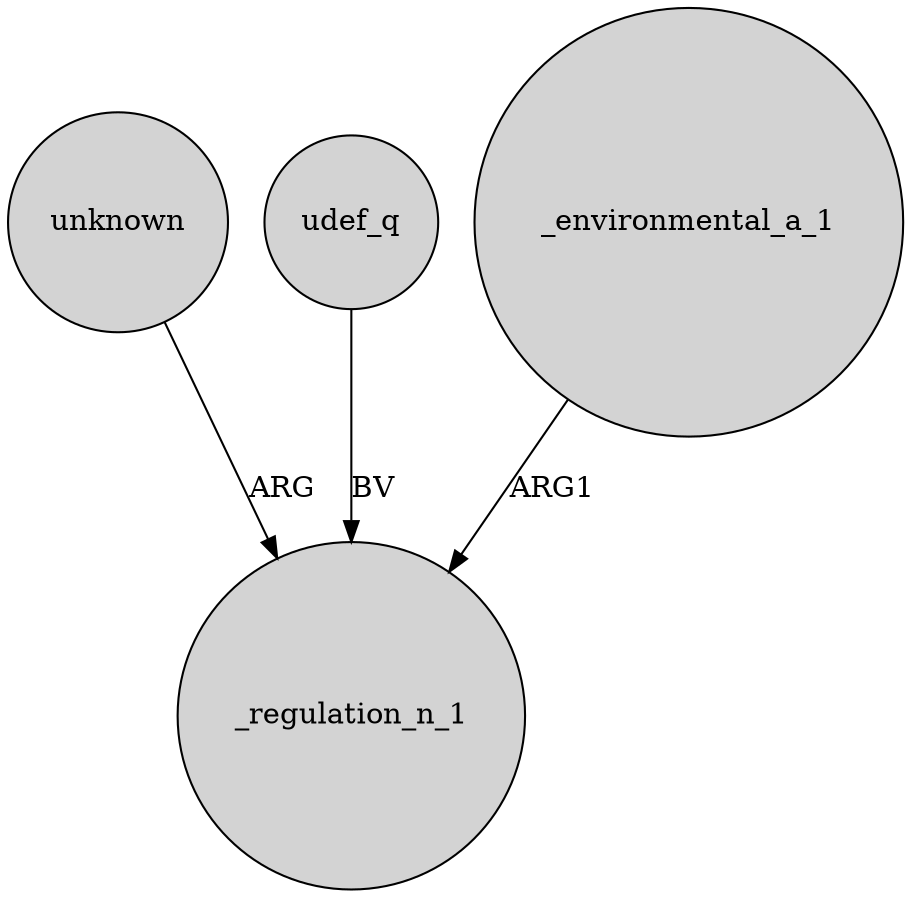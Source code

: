 digraph {
	node [shape=circle style=filled]
	unknown -> _regulation_n_1 [label=ARG]
	udef_q -> _regulation_n_1 [label=BV]
	_environmental_a_1 -> _regulation_n_1 [label=ARG1]
}
